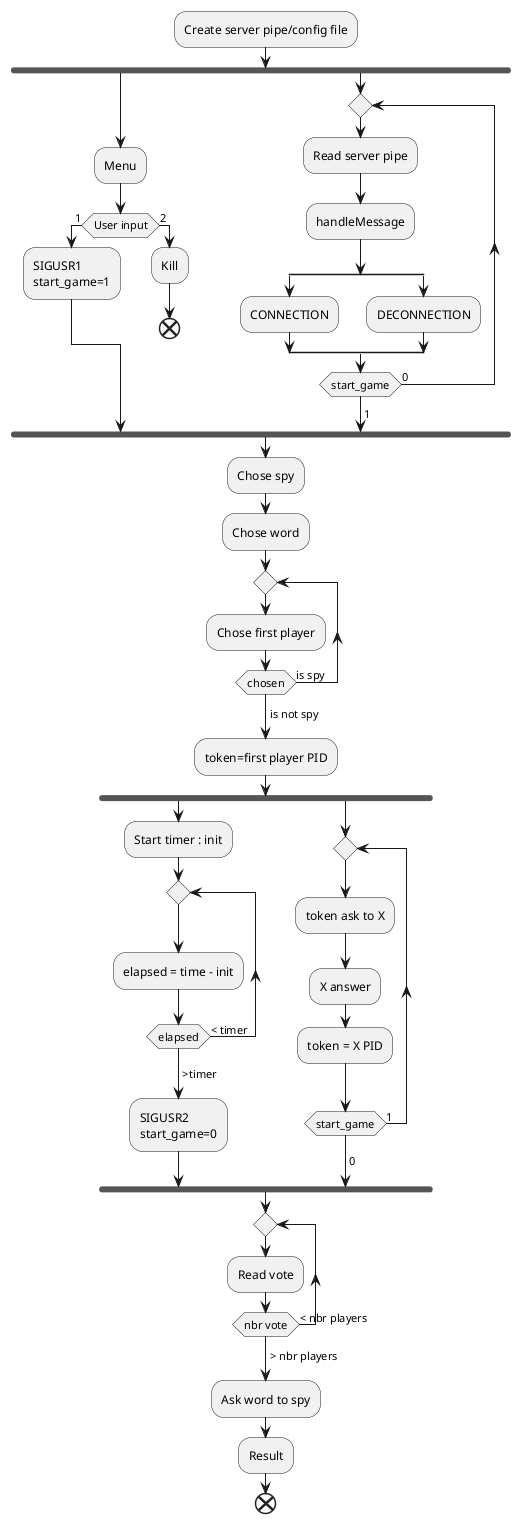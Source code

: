 @startuml
:Create server pipe/config file;
fork
    :Menu;
    if (User input) then (1)
        :SIGUSR1\nstart_game=1;
    else (2)
        :Kill;
        end
    endif
fork again
    repeat
    :Read server pipe;
    :handleMessage;
    split
        :CONNECTION;
    split again
        :DECONNECTION;
    end split
    repeat while (start_game) is (0)
    ->1;
end fork
:Chose spy;
:Chose word;
repeat
    :Chose first player;
repeat while (chosen) is (is spy)
->is not spy;
:token=first player PID;
fork
:Start timer : init;
repeat
:elapsed = time - init;
repeat while (elapsed) is (< timer)
->>timer;
:SIGUSR2\nstart_game=0;
fork again
repeat
:token ask to X;
:X answer;
:token = X PID;
repeat while (start_game) is (1)
->0;
end fork
repeat
:Read vote;
repeat while (nbr vote) is (< nbr players)
->> nbr players;
:Ask word to spy;
:Result;
end
@enduml

